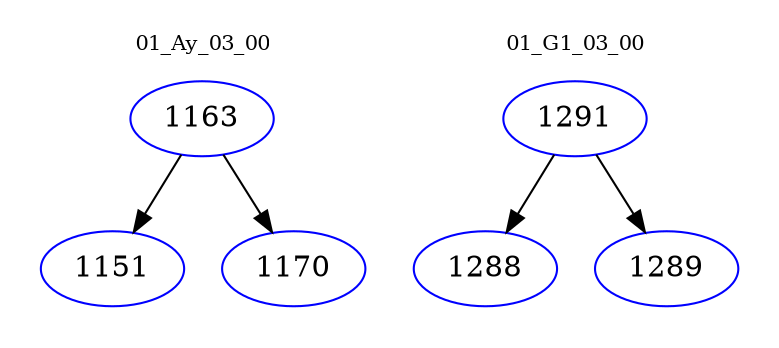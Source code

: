 digraph{
subgraph cluster_0 {
color = white
label = "01_Ay_03_00";
fontsize=10;
T0_1163 [label="1163", color="blue"]
T0_1163 -> T0_1151 [color="black"]
T0_1151 [label="1151", color="blue"]
T0_1163 -> T0_1170 [color="black"]
T0_1170 [label="1170", color="blue"]
}
subgraph cluster_1 {
color = white
label = "01_G1_03_00";
fontsize=10;
T1_1291 [label="1291", color="blue"]
T1_1291 -> T1_1288 [color="black"]
T1_1288 [label="1288", color="blue"]
T1_1291 -> T1_1289 [color="black"]
T1_1289 [label="1289", color="blue"]
}
}
